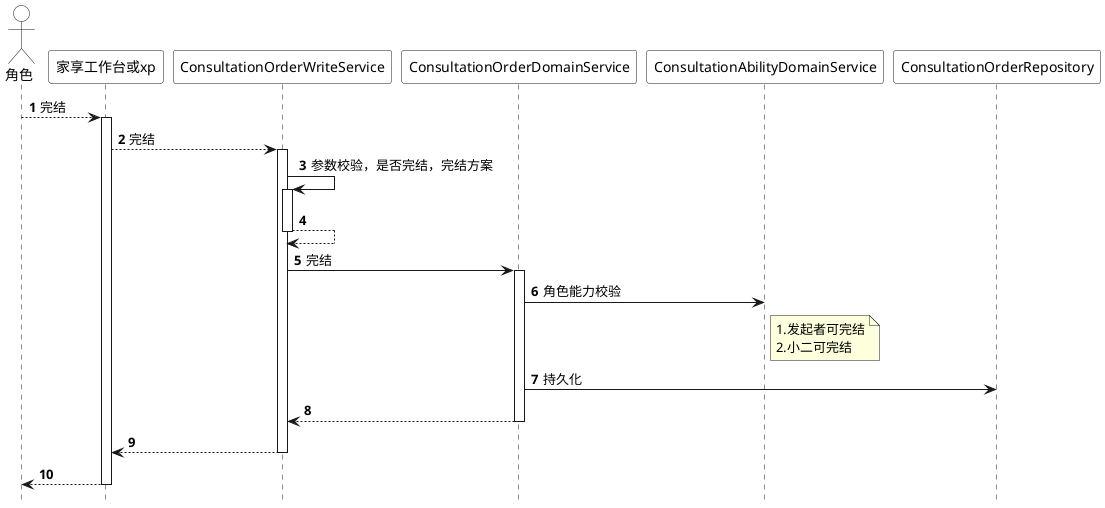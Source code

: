 @startuml
'https://plantuml.com/sequence-diagram

'隐藏脚注
hide footbox

'使用 toy 主题


'编号
autonumber 1

'隐藏孤立的参与者
hide unlinked

'文字对齐，向左对齐
skinparam sequenceMessageAlign left

'箭头粗度
skinparam sequenceArrowThickness 1

' 皮肤
skinparam sequence {
    ParticipantBackgroundColor #white
       ParticipantFontColor black
       ActorBackgroundColor white
       ActorFontColor black
}

actor 角色 as admin
participant 家享工作台或xp as bench
participant ConsultationOrderWriteService as ConsultationOrderWriteService
participant ConsultationOrderDomainService as ConsultationOrderDomainService
participant ConsultationAbilityDomainService as ConsultationAbilityDomainService
participant ConsultationRuleDomainService as ConsultationRuleDomainService
participant ConsultationOrderRepository as ConsultationOrderRepository


admin --> bench : 完结
activate bench

bench --> ConsultationOrderWriteService : 完结
activate ConsultationOrderWriteService

ConsultationOrderWriteService -> ConsultationOrderWriteService : 参数校验，是否完结，完结方案
activate ConsultationOrderWriteService
return

ConsultationOrderWriteService -> ConsultationOrderDomainService : 完结
activate ConsultationOrderDomainService

ConsultationOrderDomainService -> ConsultationAbilityDomainService : 角色能力校验
note right of ConsultationAbilityDomainService
    1.发起者可完结
    2.小二可完结
end note

ConsultationOrderDomainService -> ConsultationOrderRepository : 持久化
return
return
return





@enduml